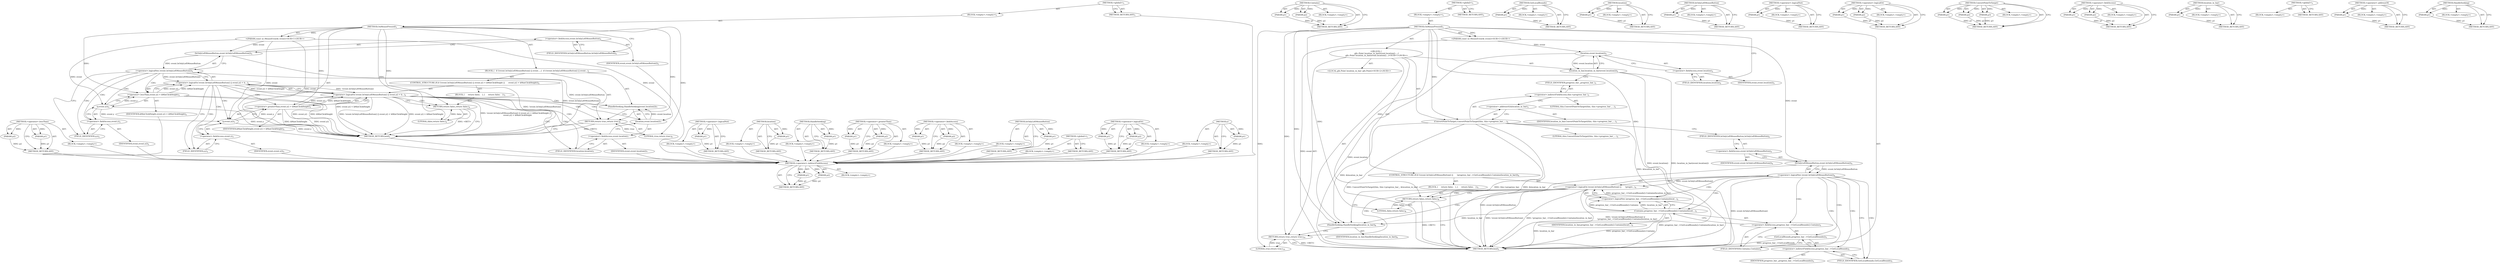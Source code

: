 digraph "y" {
vulnerable_87 [label=<(METHOD,&lt;operator&gt;.indirectFieldAccess)>];
vulnerable_88 [label=<(PARAM,p1)>];
vulnerable_89 [label=<(PARAM,p2)>];
vulnerable_90 [label=<(BLOCK,&lt;empty&gt;,&lt;empty&gt;)>];
vulnerable_91 [label=<(METHOD_RETURN,ANY)>];
vulnerable_109 [label=<(METHOD,Contains)>];
vulnerable_110 [label=<(PARAM,p1)>];
vulnerable_111 [label=<(PARAM,p2)>];
vulnerable_112 [label=<(BLOCK,&lt;empty&gt;,&lt;empty&gt;)>];
vulnerable_113 [label=<(METHOD_RETURN,ANY)>];
vulnerable_6 [label=<(METHOD,&lt;global&gt;)<SUB>1</SUB>>];
vulnerable_7 [label=<(BLOCK,&lt;empty&gt;,&lt;empty&gt;)<SUB>1</SUB>>];
vulnerable_8 [label=<(METHOD,OnMousePressed)<SUB>1</SUB>>];
vulnerable_9 [label="<(PARAM,const ui::MouseEvent&amp; event)<SUB>1</SUB>>"];
vulnerable_10 [label="<(BLOCK,{
  gfx::Point location_in_bar(event.location()...,{
  gfx::Point location_in_bar(event.location()...)<SUB>1</SUB>>"];
vulnerable_11 [label="<(LOCAL,gfx.Point location_in_bar: gfx.Point)<SUB>2</SUB>>"];
vulnerable_12 [label=<(location_in_bar,location_in_bar(event.location()))<SUB>2</SUB>>];
vulnerable_13 [label=<(location,event.location())<SUB>2</SUB>>];
vulnerable_14 [label=<(&lt;operator&gt;.fieldAccess,event.location)<SUB>2</SUB>>];
vulnerable_15 [label=<(IDENTIFIER,event,event.location())<SUB>2</SUB>>];
vulnerable_16 [label=<(FIELD_IDENTIFIER,location,location)<SUB>2</SUB>>];
vulnerable_17 [label=<(ConvertPointToTarget,ConvertPointToTarget(this, this-&gt;progress_bar_,...)<SUB>3</SUB>>];
vulnerable_18 [label=<(LITERAL,this,ConvertPointToTarget(this, this-&gt;progress_bar_,...)<SUB>3</SUB>>];
vulnerable_19 [label=<(&lt;operator&gt;.indirectFieldAccess,this-&gt;progress_bar_)<SUB>3</SUB>>];
vulnerable_20 [label=<(LITERAL,this,ConvertPointToTarget(this, this-&gt;progress_bar_,...)<SUB>3</SUB>>];
vulnerable_21 [label=<(FIELD_IDENTIFIER,progress_bar_,progress_bar_)<SUB>3</SUB>>];
vulnerable_22 [label=<(&lt;operator&gt;.addressOf,&amp;location_in_bar)<SUB>3</SUB>>];
vulnerable_23 [label=<(IDENTIFIER,location_in_bar,ConvertPointToTarget(this, this-&gt;progress_bar_,...)<SUB>3</SUB>>];
vulnerable_24 [label=<(CONTROL_STRUCTURE,IF,if (!event.IsOnlyLeftMouseButton() ||
      !progress_bar_-&gt;GetLocalBounds().Contains(location_in_bar)))<SUB>4</SUB>>];
vulnerable_25 [label=<(&lt;operator&gt;.logicalOr,!event.IsOnlyLeftMouseButton() ||
      !progre...)<SUB>4</SUB>>];
vulnerable_26 [label=<(&lt;operator&gt;.logicalNot,!event.IsOnlyLeftMouseButton())<SUB>4</SUB>>];
vulnerable_27 [label=<(IsOnlyLeftMouseButton,event.IsOnlyLeftMouseButton())<SUB>4</SUB>>];
vulnerable_28 [label=<(&lt;operator&gt;.fieldAccess,event.IsOnlyLeftMouseButton)<SUB>4</SUB>>];
vulnerable_29 [label=<(IDENTIFIER,event,event.IsOnlyLeftMouseButton())<SUB>4</SUB>>];
vulnerable_30 [label=<(FIELD_IDENTIFIER,IsOnlyLeftMouseButton,IsOnlyLeftMouseButton)<SUB>4</SUB>>];
vulnerable_31 [label=<(&lt;operator&gt;.logicalNot,!progress_bar_-&gt;GetLocalBounds().Contains(locat...)<SUB>5</SUB>>];
vulnerable_32 [label=<(Contains,progress_bar_-&gt;GetLocalBounds().Contains(locati...)<SUB>5</SUB>>];
vulnerable_33 [label=<(&lt;operator&gt;.fieldAccess,progress_bar_-&gt;GetLocalBounds().Contains)<SUB>5</SUB>>];
vulnerable_34 [label=<(GetLocalBounds,progress_bar_-&gt;GetLocalBounds())<SUB>5</SUB>>];
vulnerable_35 [label=<(&lt;operator&gt;.indirectFieldAccess,progress_bar_-&gt;GetLocalBounds)<SUB>5</SUB>>];
vulnerable_36 [label=<(IDENTIFIER,progress_bar_,progress_bar_-&gt;GetLocalBounds())<SUB>5</SUB>>];
vulnerable_37 [label=<(FIELD_IDENTIFIER,GetLocalBounds,GetLocalBounds)<SUB>5</SUB>>];
vulnerable_38 [label=<(FIELD_IDENTIFIER,Contains,Contains)<SUB>5</SUB>>];
vulnerable_39 [label=<(IDENTIFIER,location_in_bar,progress_bar_-&gt;GetLocalBounds().Contains(locati...)<SUB>5</SUB>>];
vulnerable_40 [label=<(BLOCK,{
     return false;
   },{
     return false;
   })<SUB>5</SUB>>];
vulnerable_41 [label=<(RETURN,return false;,return false;)<SUB>6</SUB>>];
vulnerable_42 [label=<(LITERAL,false,return false;)<SUB>6</SUB>>];
vulnerable_43 [label=<(HandleSeeking,HandleSeeking(location_in_bar))<SUB>9</SUB>>];
vulnerable_44 [label=<(IDENTIFIER,location_in_bar,HandleSeeking(location_in_bar))<SUB>9</SUB>>];
vulnerable_45 [label=<(RETURN,return true;,return true;)<SUB>10</SUB>>];
vulnerable_46 [label=<(LITERAL,true,return true;)<SUB>10</SUB>>];
vulnerable_47 [label=<(METHOD_RETURN,bool)<SUB>1</SUB>>];
vulnerable_49 [label=<(METHOD_RETURN,ANY)<SUB>1</SUB>>];
vulnerable_114 [label=<(METHOD,GetLocalBounds)>];
vulnerable_115 [label=<(PARAM,p1)>];
vulnerable_116 [label=<(BLOCK,&lt;empty&gt;,&lt;empty&gt;)>];
vulnerable_117 [label=<(METHOD_RETURN,ANY)>];
vulnerable_72 [label=<(METHOD,location)>];
vulnerable_73 [label=<(PARAM,p1)>];
vulnerable_74 [label=<(BLOCK,&lt;empty&gt;,&lt;empty&gt;)>];
vulnerable_75 [label=<(METHOD_RETURN,ANY)>];
vulnerable_105 [label=<(METHOD,IsOnlyLeftMouseButton)>];
vulnerable_106 [label=<(PARAM,p1)>];
vulnerable_107 [label=<(BLOCK,&lt;empty&gt;,&lt;empty&gt;)>];
vulnerable_108 [label=<(METHOD_RETURN,ANY)>];
vulnerable_101 [label=<(METHOD,&lt;operator&gt;.logicalNot)>];
vulnerable_102 [label=<(PARAM,p1)>];
vulnerable_103 [label=<(BLOCK,&lt;empty&gt;,&lt;empty&gt;)>];
vulnerable_104 [label=<(METHOD_RETURN,ANY)>];
vulnerable_96 [label=<(METHOD,&lt;operator&gt;.logicalOr)>];
vulnerable_97 [label=<(PARAM,p1)>];
vulnerable_98 [label=<(PARAM,p2)>];
vulnerable_99 [label=<(BLOCK,&lt;empty&gt;,&lt;empty&gt;)>];
vulnerable_100 [label=<(METHOD_RETURN,ANY)>];
vulnerable_81 [label=<(METHOD,ConvertPointToTarget)>];
vulnerable_82 [label=<(PARAM,p1)>];
vulnerable_83 [label=<(PARAM,p2)>];
vulnerable_84 [label=<(PARAM,p3)>];
vulnerable_85 [label=<(BLOCK,&lt;empty&gt;,&lt;empty&gt;)>];
vulnerable_86 [label=<(METHOD_RETURN,ANY)>];
vulnerable_76 [label=<(METHOD,&lt;operator&gt;.fieldAccess)>];
vulnerable_77 [label=<(PARAM,p1)>];
vulnerable_78 [label=<(PARAM,p2)>];
vulnerable_79 [label=<(BLOCK,&lt;empty&gt;,&lt;empty&gt;)>];
vulnerable_80 [label=<(METHOD_RETURN,ANY)>];
vulnerable_68 [label=<(METHOD,location_in_bar)>];
vulnerable_69 [label=<(PARAM,p1)>];
vulnerable_70 [label=<(BLOCK,&lt;empty&gt;,&lt;empty&gt;)>];
vulnerable_71 [label=<(METHOD_RETURN,ANY)>];
vulnerable_62 [label=<(METHOD,&lt;global&gt;)<SUB>1</SUB>>];
vulnerable_63 [label=<(BLOCK,&lt;empty&gt;,&lt;empty&gt;)>];
vulnerable_64 [label=<(METHOD_RETURN,ANY)>];
vulnerable_92 [label=<(METHOD,&lt;operator&gt;.addressOf)>];
vulnerable_93 [label=<(PARAM,p1)>];
vulnerable_94 [label=<(BLOCK,&lt;empty&gt;,&lt;empty&gt;)>];
vulnerable_95 [label=<(METHOD_RETURN,ANY)>];
vulnerable_118 [label=<(METHOD,HandleSeeking)>];
vulnerable_119 [label=<(PARAM,p1)>];
vulnerable_120 [label=<(BLOCK,&lt;empty&gt;,&lt;empty&gt;)>];
vulnerable_121 [label=<(METHOD_RETURN,ANY)>];
fixed_78 [label=<(METHOD,&lt;operator&gt;.lessThan)>];
fixed_79 [label=<(PARAM,p1)>];
fixed_80 [label=<(PARAM,p2)>];
fixed_81 [label=<(BLOCK,&lt;empty&gt;,&lt;empty&gt;)>];
fixed_82 [label=<(METHOD_RETURN,ANY)>];
fixed_6 [label=<(METHOD,&lt;global&gt;)<SUB>1</SUB>>];
fixed_7 [label=<(BLOCK,&lt;empty&gt;,&lt;empty&gt;)<SUB>1</SUB>>];
fixed_8 [label=<(METHOD,OnMousePressed)<SUB>1</SUB>>];
fixed_9 [label="<(PARAM,const ui::MouseEvent&amp; event)<SUB>1</SUB>>"];
fixed_10 [label=<(BLOCK,{
  if (!event.IsOnlyLeftMouseButton() || event...,{
  if (!event.IsOnlyLeftMouseButton() || event...)<SUB>1</SUB>>];
fixed_11 [label=<(CONTROL_STRUCTURE,IF,if (!event.IsOnlyLeftMouseButton() || event.y() &lt; kMinClickHeight ||
      event.y() &gt; kMaxClickHeight))<SUB>2</SUB>>];
fixed_12 [label=<(&lt;operator&gt;.logicalOr,!event.IsOnlyLeftMouseButton() || event.y() &lt; k...)<SUB>2</SUB>>];
fixed_13 [label=<(&lt;operator&gt;.logicalOr,!event.IsOnlyLeftMouseButton() || event.y() &lt; k...)<SUB>2</SUB>>];
fixed_14 [label=<(&lt;operator&gt;.logicalNot,!event.IsOnlyLeftMouseButton())<SUB>2</SUB>>];
fixed_15 [label=<(IsOnlyLeftMouseButton,event.IsOnlyLeftMouseButton())<SUB>2</SUB>>];
fixed_16 [label=<(&lt;operator&gt;.fieldAccess,event.IsOnlyLeftMouseButton)<SUB>2</SUB>>];
fixed_17 [label=<(IDENTIFIER,event,event.IsOnlyLeftMouseButton())<SUB>2</SUB>>];
fixed_18 [label=<(FIELD_IDENTIFIER,IsOnlyLeftMouseButton,IsOnlyLeftMouseButton)<SUB>2</SUB>>];
fixed_19 [label=<(&lt;operator&gt;.lessThan,event.y() &lt; kMinClickHeight)<SUB>2</SUB>>];
fixed_20 [label=<(y,event.y())<SUB>2</SUB>>];
fixed_21 [label=<(&lt;operator&gt;.fieldAccess,event.y)<SUB>2</SUB>>];
fixed_22 [label=<(IDENTIFIER,event,event.y())<SUB>2</SUB>>];
fixed_23 [label=<(FIELD_IDENTIFIER,y,y)<SUB>2</SUB>>];
fixed_24 [label=<(IDENTIFIER,kMinClickHeight,event.y() &lt; kMinClickHeight)<SUB>2</SUB>>];
fixed_25 [label=<(&lt;operator&gt;.greaterThan,event.y() &gt; kMaxClickHeight)<SUB>3</SUB>>];
fixed_26 [label=<(y,event.y())<SUB>3</SUB>>];
fixed_27 [label=<(&lt;operator&gt;.fieldAccess,event.y)<SUB>3</SUB>>];
fixed_28 [label=<(IDENTIFIER,event,event.y())<SUB>3</SUB>>];
fixed_29 [label=<(FIELD_IDENTIFIER,y,y)<SUB>3</SUB>>];
fixed_30 [label=<(IDENTIFIER,kMaxClickHeight,event.y() &gt; kMaxClickHeight)<SUB>3</SUB>>];
fixed_31 [label=<(BLOCK,{
     return false;
   },{
     return false;
   })<SUB>3</SUB>>];
fixed_32 [label=<(RETURN,return false;,return false;)<SUB>4</SUB>>];
fixed_33 [label=<(LITERAL,false,return false;)<SUB>4</SUB>>];
fixed_34 [label=<(HandleSeeking,HandleSeeking(event.location()))<SUB>7</SUB>>];
fixed_35 [label=<(location,event.location())<SUB>7</SUB>>];
fixed_36 [label=<(&lt;operator&gt;.fieldAccess,event.location)<SUB>7</SUB>>];
fixed_37 [label=<(IDENTIFIER,event,event.location())<SUB>7</SUB>>];
fixed_38 [label=<(FIELD_IDENTIFIER,location,location)<SUB>7</SUB>>];
fixed_39 [label=<(RETURN,return true;,return true;)<SUB>8</SUB>>];
fixed_40 [label=<(LITERAL,true,return true;)<SUB>8</SUB>>];
fixed_41 [label=<(METHOD_RETURN,bool)<SUB>1</SUB>>];
fixed_43 [label=<(METHOD_RETURN,ANY)<SUB>1</SUB>>];
fixed_65 [label=<(METHOD,&lt;operator&gt;.logicalNot)>];
fixed_66 [label=<(PARAM,p1)>];
fixed_67 [label=<(BLOCK,&lt;empty&gt;,&lt;empty&gt;)>];
fixed_68 [label=<(METHOD_RETURN,ANY)>];
fixed_96 [label=<(METHOD,location)>];
fixed_97 [label=<(PARAM,p1)>];
fixed_98 [label=<(BLOCK,&lt;empty&gt;,&lt;empty&gt;)>];
fixed_99 [label=<(METHOD_RETURN,ANY)>];
fixed_92 [label=<(METHOD,HandleSeeking)>];
fixed_93 [label=<(PARAM,p1)>];
fixed_94 [label=<(BLOCK,&lt;empty&gt;,&lt;empty&gt;)>];
fixed_95 [label=<(METHOD_RETURN,ANY)>];
fixed_87 [label=<(METHOD,&lt;operator&gt;.greaterThan)>];
fixed_88 [label=<(PARAM,p1)>];
fixed_89 [label=<(PARAM,p2)>];
fixed_90 [label=<(BLOCK,&lt;empty&gt;,&lt;empty&gt;)>];
fixed_91 [label=<(METHOD_RETURN,ANY)>];
fixed_73 [label=<(METHOD,&lt;operator&gt;.fieldAccess)>];
fixed_74 [label=<(PARAM,p1)>];
fixed_75 [label=<(PARAM,p2)>];
fixed_76 [label=<(BLOCK,&lt;empty&gt;,&lt;empty&gt;)>];
fixed_77 [label=<(METHOD_RETURN,ANY)>];
fixed_69 [label=<(METHOD,IsOnlyLeftMouseButton)>];
fixed_70 [label=<(PARAM,p1)>];
fixed_71 [label=<(BLOCK,&lt;empty&gt;,&lt;empty&gt;)>];
fixed_72 [label=<(METHOD_RETURN,ANY)>];
fixed_60 [label=<(METHOD,&lt;operator&gt;.logicalOr)>];
fixed_61 [label=<(PARAM,p1)>];
fixed_62 [label=<(PARAM,p2)>];
fixed_63 [label=<(BLOCK,&lt;empty&gt;,&lt;empty&gt;)>];
fixed_64 [label=<(METHOD_RETURN,ANY)>];
fixed_54 [label=<(METHOD,&lt;global&gt;)<SUB>1</SUB>>];
fixed_55 [label=<(BLOCK,&lt;empty&gt;,&lt;empty&gt;)>];
fixed_56 [label=<(METHOD_RETURN,ANY)>];
fixed_83 [label=<(METHOD,y)>];
fixed_84 [label=<(PARAM,p1)>];
fixed_85 [label=<(BLOCK,&lt;empty&gt;,&lt;empty&gt;)>];
fixed_86 [label=<(METHOD_RETURN,ANY)>];
vulnerable_87 -> vulnerable_88  [key=0, label="AST: "];
vulnerable_87 -> vulnerable_88  [key=1, label="DDG: "];
vulnerable_87 -> vulnerable_90  [key=0, label="AST: "];
vulnerable_87 -> vulnerable_89  [key=0, label="AST: "];
vulnerable_87 -> vulnerable_89  [key=1, label="DDG: "];
vulnerable_87 -> vulnerable_91  [key=0, label="AST: "];
vulnerable_87 -> vulnerable_91  [key=1, label="CFG: "];
vulnerable_88 -> vulnerable_91  [key=0, label="DDG: p1"];
vulnerable_89 -> vulnerable_91  [key=0, label="DDG: p2"];
vulnerable_109 -> vulnerable_110  [key=0, label="AST: "];
vulnerable_109 -> vulnerable_110  [key=1, label="DDG: "];
vulnerable_109 -> vulnerable_112  [key=0, label="AST: "];
vulnerable_109 -> vulnerable_111  [key=0, label="AST: "];
vulnerable_109 -> vulnerable_111  [key=1, label="DDG: "];
vulnerable_109 -> vulnerable_113  [key=0, label="AST: "];
vulnerable_109 -> vulnerable_113  [key=1, label="CFG: "];
vulnerable_110 -> vulnerable_113  [key=0, label="DDG: p1"];
vulnerable_111 -> vulnerable_113  [key=0, label="DDG: p2"];
vulnerable_6 -> vulnerable_7  [key=0, label="AST: "];
vulnerable_6 -> vulnerable_49  [key=0, label="AST: "];
vulnerable_6 -> vulnerable_49  [key=1, label="CFG: "];
vulnerable_7 -> vulnerable_8  [key=0, label="AST: "];
vulnerable_8 -> vulnerable_9  [key=0, label="AST: "];
vulnerable_8 -> vulnerable_9  [key=1, label="DDG: "];
vulnerable_8 -> vulnerable_10  [key=0, label="AST: "];
vulnerable_8 -> vulnerable_47  [key=0, label="AST: "];
vulnerable_8 -> vulnerable_16  [key=0, label="CFG: "];
vulnerable_8 -> vulnerable_45  [key=0, label="DDG: "];
vulnerable_8 -> vulnerable_17  [key=0, label="DDG: "];
vulnerable_8 -> vulnerable_43  [key=0, label="DDG: "];
vulnerable_8 -> vulnerable_46  [key=0, label="DDG: "];
vulnerable_8 -> vulnerable_41  [key=0, label="DDG: "];
vulnerable_8 -> vulnerable_42  [key=0, label="DDG: "];
vulnerable_8 -> vulnerable_32  [key=0, label="DDG: "];
vulnerable_9 -> vulnerable_47  [key=0, label="DDG: event"];
vulnerable_9 -> vulnerable_13  [key=0, label="DDG: event"];
vulnerable_9 -> vulnerable_27  [key=0, label="DDG: event"];
vulnerable_10 -> vulnerable_11  [key=0, label="AST: "];
vulnerable_10 -> vulnerable_12  [key=0, label="AST: "];
vulnerable_10 -> vulnerable_17  [key=0, label="AST: "];
vulnerable_10 -> vulnerable_24  [key=0, label="AST: "];
vulnerable_10 -> vulnerable_43  [key=0, label="AST: "];
vulnerable_10 -> vulnerable_45  [key=0, label="AST: "];
vulnerable_12 -> vulnerable_13  [key=0, label="AST: "];
vulnerable_12 -> vulnerable_21  [key=0, label="CFG: "];
vulnerable_12 -> vulnerable_47  [key=0, label="DDG: event.location()"];
vulnerable_12 -> vulnerable_47  [key=1, label="DDG: location_in_bar(event.location())"];
vulnerable_13 -> vulnerable_14  [key=0, label="AST: "];
vulnerable_13 -> vulnerable_12  [key=0, label="CFG: "];
vulnerable_13 -> vulnerable_12  [key=1, label="DDG: event.location"];
vulnerable_13 -> vulnerable_47  [key=0, label="DDG: event.location"];
vulnerable_14 -> vulnerable_15  [key=0, label="AST: "];
vulnerable_14 -> vulnerable_16  [key=0, label="AST: "];
vulnerable_14 -> vulnerable_13  [key=0, label="CFG: "];
vulnerable_16 -> vulnerable_14  [key=0, label="CFG: "];
vulnerable_17 -> vulnerable_18  [key=0, label="AST: "];
vulnerable_17 -> vulnerable_19  [key=0, label="AST: "];
vulnerable_17 -> vulnerable_22  [key=0, label="AST: "];
vulnerable_17 -> vulnerable_30  [key=0, label="CFG: "];
vulnerable_17 -> vulnerable_47  [key=0, label="DDG: this-&gt;progress_bar_"];
vulnerable_17 -> vulnerable_47  [key=1, label="DDG: &amp;location_in_bar"];
vulnerable_17 -> vulnerable_47  [key=2, label="DDG: ConvertPointToTarget(this, this-&gt;progress_bar_, &amp;location_in_bar)"];
vulnerable_17 -> vulnerable_43  [key=0, label="DDG: &amp;location_in_bar"];
vulnerable_17 -> vulnerable_32  [key=0, label="DDG: &amp;location_in_bar"];
vulnerable_19 -> vulnerable_20  [key=0, label="AST: "];
vulnerable_19 -> vulnerable_21  [key=0, label="AST: "];
vulnerable_19 -> vulnerable_22  [key=0, label="CFG: "];
vulnerable_21 -> vulnerable_19  [key=0, label="CFG: "];
vulnerable_22 -> vulnerable_23  [key=0, label="AST: "];
vulnerable_22 -> vulnerable_17  [key=0, label="CFG: "];
vulnerable_24 -> vulnerable_25  [key=0, label="AST: "];
vulnerable_24 -> vulnerable_40  [key=0, label="AST: "];
vulnerable_25 -> vulnerable_26  [key=0, label="AST: "];
vulnerable_25 -> vulnerable_31  [key=0, label="AST: "];
vulnerable_25 -> vulnerable_41  [key=0, label="CFG: "];
vulnerable_25 -> vulnerable_41  [key=1, label="CDG: "];
vulnerable_25 -> vulnerable_43  [key=0, label="CFG: "];
vulnerable_25 -> vulnerable_43  [key=1, label="CDG: "];
vulnerable_25 -> vulnerable_47  [key=0, label="DDG: !event.IsOnlyLeftMouseButton()"];
vulnerable_25 -> vulnerable_47  [key=1, label="DDG: !progress_bar_-&gt;GetLocalBounds().Contains(location_in_bar)"];
vulnerable_25 -> vulnerable_47  [key=2, label="DDG: !event.IsOnlyLeftMouseButton() ||
      !progress_bar_-&gt;GetLocalBounds().Contains(location_in_bar)"];
vulnerable_25 -> vulnerable_45  [key=0, label="CDG: "];
vulnerable_26 -> vulnerable_27  [key=0, label="AST: "];
vulnerable_26 -> vulnerable_25  [key=0, label="CFG: "];
vulnerable_26 -> vulnerable_25  [key=1, label="DDG: event.IsOnlyLeftMouseButton()"];
vulnerable_26 -> vulnerable_37  [key=0, label="CFG: "];
vulnerable_26 -> vulnerable_37  [key=1, label="CDG: "];
vulnerable_26 -> vulnerable_47  [key=0, label="DDG: event.IsOnlyLeftMouseButton()"];
vulnerable_26 -> vulnerable_34  [key=0, label="CDG: "];
vulnerable_26 -> vulnerable_32  [key=0, label="CDG: "];
vulnerable_26 -> vulnerable_33  [key=0, label="CDG: "];
vulnerable_26 -> vulnerable_35  [key=0, label="CDG: "];
vulnerable_26 -> vulnerable_38  [key=0, label="CDG: "];
vulnerable_26 -> vulnerable_31  [key=0, label="CDG: "];
vulnerable_27 -> vulnerable_28  [key=0, label="AST: "];
vulnerable_27 -> vulnerable_26  [key=0, label="CFG: "];
vulnerable_27 -> vulnerable_26  [key=1, label="DDG: event.IsOnlyLeftMouseButton"];
vulnerable_27 -> vulnerable_47  [key=0, label="DDG: event.IsOnlyLeftMouseButton"];
vulnerable_28 -> vulnerable_29  [key=0, label="AST: "];
vulnerable_28 -> vulnerable_30  [key=0, label="AST: "];
vulnerable_28 -> vulnerable_27  [key=0, label="CFG: "];
vulnerable_30 -> vulnerable_28  [key=0, label="CFG: "];
vulnerable_31 -> vulnerable_32  [key=0, label="AST: "];
vulnerable_31 -> vulnerable_25  [key=0, label="CFG: "];
vulnerable_31 -> vulnerable_25  [key=1, label="DDG: progress_bar_-&gt;GetLocalBounds().Contains(location_in_bar)"];
vulnerable_31 -> vulnerable_47  [key=0, label="DDG: progress_bar_-&gt;GetLocalBounds().Contains(location_in_bar)"];
vulnerable_32 -> vulnerable_33  [key=0, label="AST: "];
vulnerable_32 -> vulnerable_39  [key=0, label="AST: "];
vulnerable_32 -> vulnerable_31  [key=0, label="CFG: "];
vulnerable_32 -> vulnerable_31  [key=1, label="DDG: progress_bar_-&gt;GetLocalBounds().Contains"];
vulnerable_32 -> vulnerable_31  [key=2, label="DDG: location_in_bar"];
vulnerable_32 -> vulnerable_47  [key=0, label="DDG: progress_bar_-&gt;GetLocalBounds().Contains"];
vulnerable_32 -> vulnerable_47  [key=1, label="DDG: location_in_bar"];
vulnerable_32 -> vulnerable_43  [key=0, label="DDG: location_in_bar"];
vulnerable_33 -> vulnerable_34  [key=0, label="AST: "];
vulnerable_33 -> vulnerable_38  [key=0, label="AST: "];
vulnerable_33 -> vulnerable_32  [key=0, label="CFG: "];
vulnerable_34 -> vulnerable_35  [key=0, label="AST: "];
vulnerable_34 -> vulnerable_38  [key=0, label="CFG: "];
vulnerable_34 -> vulnerable_47  [key=0, label="DDG: progress_bar_-&gt;GetLocalBounds"];
vulnerable_35 -> vulnerable_36  [key=0, label="AST: "];
vulnerable_35 -> vulnerable_37  [key=0, label="AST: "];
vulnerable_35 -> vulnerable_34  [key=0, label="CFG: "];
vulnerable_37 -> vulnerable_35  [key=0, label="CFG: "];
vulnerable_38 -> vulnerable_33  [key=0, label="CFG: "];
vulnerable_40 -> vulnerable_41  [key=0, label="AST: "];
vulnerable_41 -> vulnerable_42  [key=0, label="AST: "];
vulnerable_41 -> vulnerable_47  [key=0, label="CFG: "];
vulnerable_41 -> vulnerable_47  [key=1, label="DDG: &lt;RET&gt;"];
vulnerable_42 -> vulnerable_41  [key=0, label="DDG: false"];
vulnerable_43 -> vulnerable_44  [key=0, label="AST: "];
vulnerable_43 -> vulnerable_45  [key=0, label="CFG: "];
vulnerable_45 -> vulnerable_46  [key=0, label="AST: "];
vulnerable_45 -> vulnerable_47  [key=0, label="CFG: "];
vulnerable_45 -> vulnerable_47  [key=1, label="DDG: &lt;RET&gt;"];
vulnerable_46 -> vulnerable_45  [key=0, label="DDG: true"];
vulnerable_114 -> vulnerable_115  [key=0, label="AST: "];
vulnerable_114 -> vulnerable_115  [key=1, label="DDG: "];
vulnerable_114 -> vulnerable_116  [key=0, label="AST: "];
vulnerable_114 -> vulnerable_117  [key=0, label="AST: "];
vulnerable_114 -> vulnerable_117  [key=1, label="CFG: "];
vulnerable_115 -> vulnerable_117  [key=0, label="DDG: p1"];
vulnerable_72 -> vulnerable_73  [key=0, label="AST: "];
vulnerable_72 -> vulnerable_73  [key=1, label="DDG: "];
vulnerable_72 -> vulnerable_74  [key=0, label="AST: "];
vulnerable_72 -> vulnerable_75  [key=0, label="AST: "];
vulnerable_72 -> vulnerable_75  [key=1, label="CFG: "];
vulnerable_73 -> vulnerable_75  [key=0, label="DDG: p1"];
vulnerable_105 -> vulnerable_106  [key=0, label="AST: "];
vulnerable_105 -> vulnerable_106  [key=1, label="DDG: "];
vulnerable_105 -> vulnerable_107  [key=0, label="AST: "];
vulnerable_105 -> vulnerable_108  [key=0, label="AST: "];
vulnerable_105 -> vulnerable_108  [key=1, label="CFG: "];
vulnerable_106 -> vulnerable_108  [key=0, label="DDG: p1"];
vulnerable_101 -> vulnerable_102  [key=0, label="AST: "];
vulnerable_101 -> vulnerable_102  [key=1, label="DDG: "];
vulnerable_101 -> vulnerable_103  [key=0, label="AST: "];
vulnerable_101 -> vulnerable_104  [key=0, label="AST: "];
vulnerable_101 -> vulnerable_104  [key=1, label="CFG: "];
vulnerable_102 -> vulnerable_104  [key=0, label="DDG: p1"];
vulnerable_96 -> vulnerable_97  [key=0, label="AST: "];
vulnerable_96 -> vulnerable_97  [key=1, label="DDG: "];
vulnerable_96 -> vulnerable_99  [key=0, label="AST: "];
vulnerable_96 -> vulnerable_98  [key=0, label="AST: "];
vulnerable_96 -> vulnerable_98  [key=1, label="DDG: "];
vulnerable_96 -> vulnerable_100  [key=0, label="AST: "];
vulnerable_96 -> vulnerable_100  [key=1, label="CFG: "];
vulnerable_97 -> vulnerable_100  [key=0, label="DDG: p1"];
vulnerable_98 -> vulnerable_100  [key=0, label="DDG: p2"];
vulnerable_81 -> vulnerable_82  [key=0, label="AST: "];
vulnerable_81 -> vulnerable_82  [key=1, label="DDG: "];
vulnerable_81 -> vulnerable_85  [key=0, label="AST: "];
vulnerable_81 -> vulnerable_83  [key=0, label="AST: "];
vulnerable_81 -> vulnerable_83  [key=1, label="DDG: "];
vulnerable_81 -> vulnerable_86  [key=0, label="AST: "];
vulnerable_81 -> vulnerable_86  [key=1, label="CFG: "];
vulnerable_81 -> vulnerable_84  [key=0, label="AST: "];
vulnerable_81 -> vulnerable_84  [key=1, label="DDG: "];
vulnerable_82 -> vulnerable_86  [key=0, label="DDG: p1"];
vulnerable_83 -> vulnerable_86  [key=0, label="DDG: p2"];
vulnerable_84 -> vulnerable_86  [key=0, label="DDG: p3"];
vulnerable_76 -> vulnerable_77  [key=0, label="AST: "];
vulnerable_76 -> vulnerable_77  [key=1, label="DDG: "];
vulnerable_76 -> vulnerable_79  [key=0, label="AST: "];
vulnerable_76 -> vulnerable_78  [key=0, label="AST: "];
vulnerable_76 -> vulnerable_78  [key=1, label="DDG: "];
vulnerable_76 -> vulnerable_80  [key=0, label="AST: "];
vulnerable_76 -> vulnerable_80  [key=1, label="CFG: "];
vulnerable_77 -> vulnerable_80  [key=0, label="DDG: p1"];
vulnerable_78 -> vulnerable_80  [key=0, label="DDG: p2"];
vulnerable_68 -> vulnerable_69  [key=0, label="AST: "];
vulnerable_68 -> vulnerable_69  [key=1, label="DDG: "];
vulnerable_68 -> vulnerable_70  [key=0, label="AST: "];
vulnerable_68 -> vulnerable_71  [key=0, label="AST: "];
vulnerable_68 -> vulnerable_71  [key=1, label="CFG: "];
vulnerable_69 -> vulnerable_71  [key=0, label="DDG: p1"];
vulnerable_62 -> vulnerable_63  [key=0, label="AST: "];
vulnerable_62 -> vulnerable_64  [key=0, label="AST: "];
vulnerable_62 -> vulnerable_64  [key=1, label="CFG: "];
vulnerable_92 -> vulnerable_93  [key=0, label="AST: "];
vulnerable_92 -> vulnerable_93  [key=1, label="DDG: "];
vulnerable_92 -> vulnerable_94  [key=0, label="AST: "];
vulnerable_92 -> vulnerable_95  [key=0, label="AST: "];
vulnerable_92 -> vulnerable_95  [key=1, label="CFG: "];
vulnerable_93 -> vulnerable_95  [key=0, label="DDG: p1"];
vulnerable_118 -> vulnerable_119  [key=0, label="AST: "];
vulnerable_118 -> vulnerable_119  [key=1, label="DDG: "];
vulnerable_118 -> vulnerable_120  [key=0, label="AST: "];
vulnerable_118 -> vulnerable_121  [key=0, label="AST: "];
vulnerable_118 -> vulnerable_121  [key=1, label="CFG: "];
vulnerable_119 -> vulnerable_121  [key=0, label="DDG: p1"];
fixed_78 -> fixed_79  [key=0, label="AST: "];
fixed_78 -> fixed_79  [key=1, label="DDG: "];
fixed_78 -> fixed_81  [key=0, label="AST: "];
fixed_78 -> fixed_80  [key=0, label="AST: "];
fixed_78 -> fixed_80  [key=1, label="DDG: "];
fixed_78 -> fixed_82  [key=0, label="AST: "];
fixed_78 -> fixed_82  [key=1, label="CFG: "];
fixed_79 -> fixed_82  [key=0, label="DDG: p1"];
fixed_80 -> fixed_82  [key=0, label="DDG: p2"];
fixed_81 -> vulnerable_87  [key=0];
fixed_82 -> vulnerable_87  [key=0];
fixed_6 -> fixed_7  [key=0, label="AST: "];
fixed_6 -> fixed_43  [key=0, label="AST: "];
fixed_6 -> fixed_43  [key=1, label="CFG: "];
fixed_7 -> fixed_8  [key=0, label="AST: "];
fixed_8 -> fixed_9  [key=0, label="AST: "];
fixed_8 -> fixed_9  [key=1, label="DDG: "];
fixed_8 -> fixed_10  [key=0, label="AST: "];
fixed_8 -> fixed_41  [key=0, label="AST: "];
fixed_8 -> fixed_18  [key=0, label="CFG: "];
fixed_8 -> fixed_39  [key=0, label="DDG: "];
fixed_8 -> fixed_40  [key=0, label="DDG: "];
fixed_8 -> fixed_32  [key=0, label="DDG: "];
fixed_8 -> fixed_25  [key=0, label="DDG: "];
fixed_8 -> fixed_33  [key=0, label="DDG: "];
fixed_8 -> fixed_19  [key=0, label="DDG: "];
fixed_9 -> fixed_41  [key=0, label="DDG: event"];
fixed_9 -> fixed_35  [key=0, label="DDG: event"];
fixed_9 -> fixed_26  [key=0, label="DDG: event"];
fixed_9 -> fixed_15  [key=0, label="DDG: event"];
fixed_9 -> fixed_20  [key=0, label="DDG: event"];
fixed_10 -> fixed_11  [key=0, label="AST: "];
fixed_10 -> fixed_34  [key=0, label="AST: "];
fixed_10 -> fixed_39  [key=0, label="AST: "];
fixed_11 -> fixed_12  [key=0, label="AST: "];
fixed_11 -> fixed_31  [key=0, label="AST: "];
fixed_12 -> fixed_13  [key=0, label="AST: "];
fixed_12 -> fixed_25  [key=0, label="AST: "];
fixed_12 -> fixed_32  [key=0, label="CFG: "];
fixed_12 -> fixed_32  [key=1, label="CDG: "];
fixed_12 -> fixed_38  [key=0, label="CFG: "];
fixed_12 -> fixed_38  [key=1, label="CDG: "];
fixed_12 -> fixed_41  [key=0, label="DDG: !event.IsOnlyLeftMouseButton() || event.y() &lt; kMinClickHeight"];
fixed_12 -> fixed_41  [key=1, label="DDG: event.y() &gt; kMaxClickHeight"];
fixed_12 -> fixed_41  [key=2, label="DDG: !event.IsOnlyLeftMouseButton() || event.y() &lt; kMinClickHeight ||
      event.y() &gt; kMaxClickHeight"];
fixed_12 -> fixed_34  [key=0, label="CDG: "];
fixed_12 -> fixed_36  [key=0, label="CDG: "];
fixed_12 -> fixed_35  [key=0, label="CDG: "];
fixed_12 -> fixed_39  [key=0, label="CDG: "];
fixed_13 -> fixed_14  [key=0, label="AST: "];
fixed_13 -> fixed_19  [key=0, label="AST: "];
fixed_13 -> fixed_12  [key=0, label="CFG: "];
fixed_13 -> fixed_12  [key=1, label="DDG: !event.IsOnlyLeftMouseButton()"];
fixed_13 -> fixed_12  [key=2, label="DDG: event.y() &lt; kMinClickHeight"];
fixed_13 -> fixed_29  [key=0, label="CFG: "];
fixed_13 -> fixed_29  [key=1, label="CDG: "];
fixed_13 -> fixed_41  [key=0, label="DDG: !event.IsOnlyLeftMouseButton()"];
fixed_13 -> fixed_41  [key=1, label="DDG: event.y() &lt; kMinClickHeight"];
fixed_13 -> fixed_26  [key=0, label="CDG: "];
fixed_13 -> fixed_25  [key=0, label="CDG: "];
fixed_13 -> fixed_27  [key=0, label="CDG: "];
fixed_14 -> fixed_15  [key=0, label="AST: "];
fixed_14 -> fixed_13  [key=0, label="CFG: "];
fixed_14 -> fixed_13  [key=1, label="DDG: event.IsOnlyLeftMouseButton()"];
fixed_14 -> fixed_23  [key=0, label="CFG: "];
fixed_14 -> fixed_23  [key=1, label="CDG: "];
fixed_14 -> fixed_41  [key=0, label="DDG: event.IsOnlyLeftMouseButton()"];
fixed_14 -> fixed_21  [key=0, label="CDG: "];
fixed_14 -> fixed_19  [key=0, label="CDG: "];
fixed_14 -> fixed_20  [key=0, label="CDG: "];
fixed_15 -> fixed_16  [key=0, label="AST: "];
fixed_15 -> fixed_14  [key=0, label="CFG: "];
fixed_15 -> fixed_14  [key=1, label="DDG: event.IsOnlyLeftMouseButton"];
fixed_15 -> fixed_41  [key=0, label="DDG: event.IsOnlyLeftMouseButton"];
fixed_16 -> fixed_17  [key=0, label="AST: "];
fixed_16 -> fixed_18  [key=0, label="AST: "];
fixed_16 -> fixed_15  [key=0, label="CFG: "];
fixed_17 -> vulnerable_87  [key=0];
fixed_18 -> fixed_16  [key=0, label="CFG: "];
fixed_19 -> fixed_20  [key=0, label="AST: "];
fixed_19 -> fixed_24  [key=0, label="AST: "];
fixed_19 -> fixed_13  [key=0, label="CFG: "];
fixed_19 -> fixed_13  [key=1, label="DDG: event.y()"];
fixed_19 -> fixed_13  [key=2, label="DDG: kMinClickHeight"];
fixed_19 -> fixed_41  [key=0, label="DDG: event.y()"];
fixed_19 -> fixed_41  [key=1, label="DDG: kMinClickHeight"];
fixed_20 -> fixed_21  [key=0, label="AST: "];
fixed_20 -> fixed_19  [key=0, label="CFG: "];
fixed_20 -> fixed_19  [key=1, label="DDG: event.y"];
fixed_20 -> fixed_41  [key=0, label="DDG: event.y"];
fixed_20 -> fixed_26  [key=0, label="DDG: event.y"];
fixed_21 -> fixed_22  [key=0, label="AST: "];
fixed_21 -> fixed_23  [key=0, label="AST: "];
fixed_21 -> fixed_20  [key=0, label="CFG: "];
fixed_22 -> vulnerable_87  [key=0];
fixed_23 -> fixed_21  [key=0, label="CFG: "];
fixed_24 -> vulnerable_87  [key=0];
fixed_25 -> fixed_26  [key=0, label="AST: "];
fixed_25 -> fixed_30  [key=0, label="AST: "];
fixed_25 -> fixed_12  [key=0, label="CFG: "];
fixed_25 -> fixed_12  [key=1, label="DDG: event.y()"];
fixed_25 -> fixed_12  [key=2, label="DDG: kMaxClickHeight"];
fixed_25 -> fixed_41  [key=0, label="DDG: event.y()"];
fixed_25 -> fixed_41  [key=1, label="DDG: kMaxClickHeight"];
fixed_26 -> fixed_27  [key=0, label="AST: "];
fixed_26 -> fixed_25  [key=0, label="CFG: "];
fixed_26 -> fixed_25  [key=1, label="DDG: event.y"];
fixed_26 -> fixed_41  [key=0, label="DDG: event.y"];
fixed_27 -> fixed_28  [key=0, label="AST: "];
fixed_27 -> fixed_29  [key=0, label="AST: "];
fixed_27 -> fixed_26  [key=0, label="CFG: "];
fixed_28 -> vulnerable_87  [key=0];
fixed_29 -> fixed_27  [key=0, label="CFG: "];
fixed_30 -> vulnerable_87  [key=0];
fixed_31 -> fixed_32  [key=0, label="AST: "];
fixed_32 -> fixed_33  [key=0, label="AST: "];
fixed_32 -> fixed_41  [key=0, label="CFG: "];
fixed_32 -> fixed_41  [key=1, label="DDG: &lt;RET&gt;"];
fixed_33 -> fixed_32  [key=0, label="DDG: false"];
fixed_34 -> fixed_35  [key=0, label="AST: "];
fixed_34 -> fixed_39  [key=0, label="CFG: "];
fixed_35 -> fixed_36  [key=0, label="AST: "];
fixed_35 -> fixed_34  [key=0, label="CFG: "];
fixed_35 -> fixed_34  [key=1, label="DDG: event.location"];
fixed_36 -> fixed_37  [key=0, label="AST: "];
fixed_36 -> fixed_38  [key=0, label="AST: "];
fixed_36 -> fixed_35  [key=0, label="CFG: "];
fixed_37 -> vulnerable_87  [key=0];
fixed_38 -> fixed_36  [key=0, label="CFG: "];
fixed_39 -> fixed_40  [key=0, label="AST: "];
fixed_39 -> fixed_41  [key=0, label="CFG: "];
fixed_39 -> fixed_41  [key=1, label="DDG: &lt;RET&gt;"];
fixed_40 -> fixed_39  [key=0, label="DDG: true"];
fixed_41 -> vulnerable_87  [key=0];
fixed_43 -> vulnerable_87  [key=0];
fixed_65 -> fixed_66  [key=0, label="AST: "];
fixed_65 -> fixed_66  [key=1, label="DDG: "];
fixed_65 -> fixed_67  [key=0, label="AST: "];
fixed_65 -> fixed_68  [key=0, label="AST: "];
fixed_65 -> fixed_68  [key=1, label="CFG: "];
fixed_66 -> fixed_68  [key=0, label="DDG: p1"];
fixed_67 -> vulnerable_87  [key=0];
fixed_68 -> vulnerable_87  [key=0];
fixed_96 -> fixed_97  [key=0, label="AST: "];
fixed_96 -> fixed_97  [key=1, label="DDG: "];
fixed_96 -> fixed_98  [key=0, label="AST: "];
fixed_96 -> fixed_99  [key=0, label="AST: "];
fixed_96 -> fixed_99  [key=1, label="CFG: "];
fixed_97 -> fixed_99  [key=0, label="DDG: p1"];
fixed_98 -> vulnerable_87  [key=0];
fixed_99 -> vulnerable_87  [key=0];
fixed_92 -> fixed_93  [key=0, label="AST: "];
fixed_92 -> fixed_93  [key=1, label="DDG: "];
fixed_92 -> fixed_94  [key=0, label="AST: "];
fixed_92 -> fixed_95  [key=0, label="AST: "];
fixed_92 -> fixed_95  [key=1, label="CFG: "];
fixed_93 -> fixed_95  [key=0, label="DDG: p1"];
fixed_94 -> vulnerable_87  [key=0];
fixed_95 -> vulnerable_87  [key=0];
fixed_87 -> fixed_88  [key=0, label="AST: "];
fixed_87 -> fixed_88  [key=1, label="DDG: "];
fixed_87 -> fixed_90  [key=0, label="AST: "];
fixed_87 -> fixed_89  [key=0, label="AST: "];
fixed_87 -> fixed_89  [key=1, label="DDG: "];
fixed_87 -> fixed_91  [key=0, label="AST: "];
fixed_87 -> fixed_91  [key=1, label="CFG: "];
fixed_88 -> fixed_91  [key=0, label="DDG: p1"];
fixed_89 -> fixed_91  [key=0, label="DDG: p2"];
fixed_90 -> vulnerable_87  [key=0];
fixed_91 -> vulnerable_87  [key=0];
fixed_73 -> fixed_74  [key=0, label="AST: "];
fixed_73 -> fixed_74  [key=1, label="DDG: "];
fixed_73 -> fixed_76  [key=0, label="AST: "];
fixed_73 -> fixed_75  [key=0, label="AST: "];
fixed_73 -> fixed_75  [key=1, label="DDG: "];
fixed_73 -> fixed_77  [key=0, label="AST: "];
fixed_73 -> fixed_77  [key=1, label="CFG: "];
fixed_74 -> fixed_77  [key=0, label="DDG: p1"];
fixed_75 -> fixed_77  [key=0, label="DDG: p2"];
fixed_76 -> vulnerable_87  [key=0];
fixed_77 -> vulnerable_87  [key=0];
fixed_69 -> fixed_70  [key=0, label="AST: "];
fixed_69 -> fixed_70  [key=1, label="DDG: "];
fixed_69 -> fixed_71  [key=0, label="AST: "];
fixed_69 -> fixed_72  [key=0, label="AST: "];
fixed_69 -> fixed_72  [key=1, label="CFG: "];
fixed_70 -> fixed_72  [key=0, label="DDG: p1"];
fixed_71 -> vulnerable_87  [key=0];
fixed_72 -> vulnerable_87  [key=0];
fixed_60 -> fixed_61  [key=0, label="AST: "];
fixed_60 -> fixed_61  [key=1, label="DDG: "];
fixed_60 -> fixed_63  [key=0, label="AST: "];
fixed_60 -> fixed_62  [key=0, label="AST: "];
fixed_60 -> fixed_62  [key=1, label="DDG: "];
fixed_60 -> fixed_64  [key=0, label="AST: "];
fixed_60 -> fixed_64  [key=1, label="CFG: "];
fixed_61 -> fixed_64  [key=0, label="DDG: p1"];
fixed_62 -> fixed_64  [key=0, label="DDG: p2"];
fixed_63 -> vulnerable_87  [key=0];
fixed_64 -> vulnerable_87  [key=0];
fixed_54 -> fixed_55  [key=0, label="AST: "];
fixed_54 -> fixed_56  [key=0, label="AST: "];
fixed_54 -> fixed_56  [key=1, label="CFG: "];
fixed_55 -> vulnerable_87  [key=0];
fixed_56 -> vulnerable_87  [key=0];
fixed_83 -> fixed_84  [key=0, label="AST: "];
fixed_83 -> fixed_84  [key=1, label="DDG: "];
fixed_83 -> fixed_85  [key=0, label="AST: "];
fixed_83 -> fixed_86  [key=0, label="AST: "];
fixed_83 -> fixed_86  [key=1, label="CFG: "];
fixed_84 -> fixed_86  [key=0, label="DDG: p1"];
fixed_85 -> vulnerable_87  [key=0];
fixed_86 -> vulnerable_87  [key=0];
}
